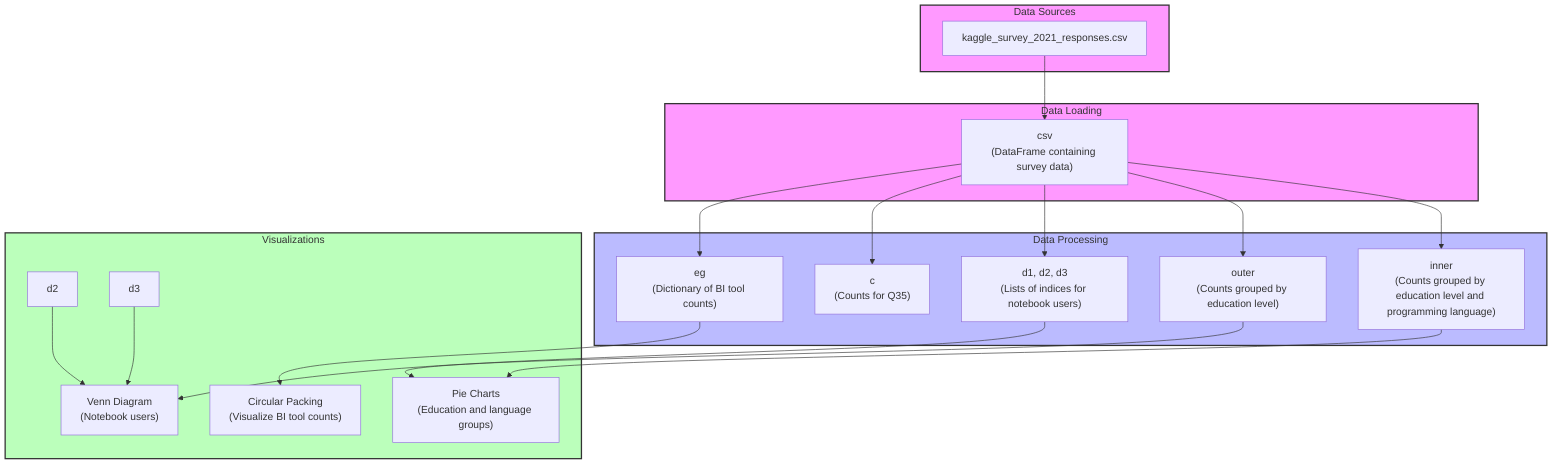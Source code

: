 flowchart TD
    subgraph data_sources[Data Sources]
        kaggle_csv["kaggle_survey_2021_responses.csv"]
    end

    subgraph data_loading[Data Loading]
        kaggle_csv --> csv["csv\n(DataFrame containing survey data)"]
    end

    subgraph data_processing[Data Processing]
        csv --> eg["eg\n(Dictionary of BI tool counts)"]
        csv --> c["c\n(Counts for Q35)"]
        csv --> d1["d1, d2, d3\n(Lists of indices for notebook users)"]
        csv --> outer["outer\n(Counts grouped by education level)"]
        csv --> inner["inner\n(Counts grouped by education level and programming language)"]
    end

    subgraph visualizations[Visualizations]
        eg --> circular_pack["Circular Packing\n(Visualize BI tool counts)"]
        d1 & d2 & d3 --> venn_diagram["Venn Diagram\n(Notebook users)"]
        outer & inner --> pie_charts["Pie Charts\n(Education and language groups)"]
    end

    %%%% Model related information
    %%% No ML models were used in this notebook
    
    classDef dataSource fill:#f9f,stroke:#333,stroke-width:2px;
    classDef processing fill:#bbf,stroke:#333,stroke-width:2px;
    classDef visualization fill:#bfb,stroke:#333,stroke-width:2px;

    class data_sources dataSource;
    class data_loading dataSource;
    class data_processing processing;
    class visualizations visualization;